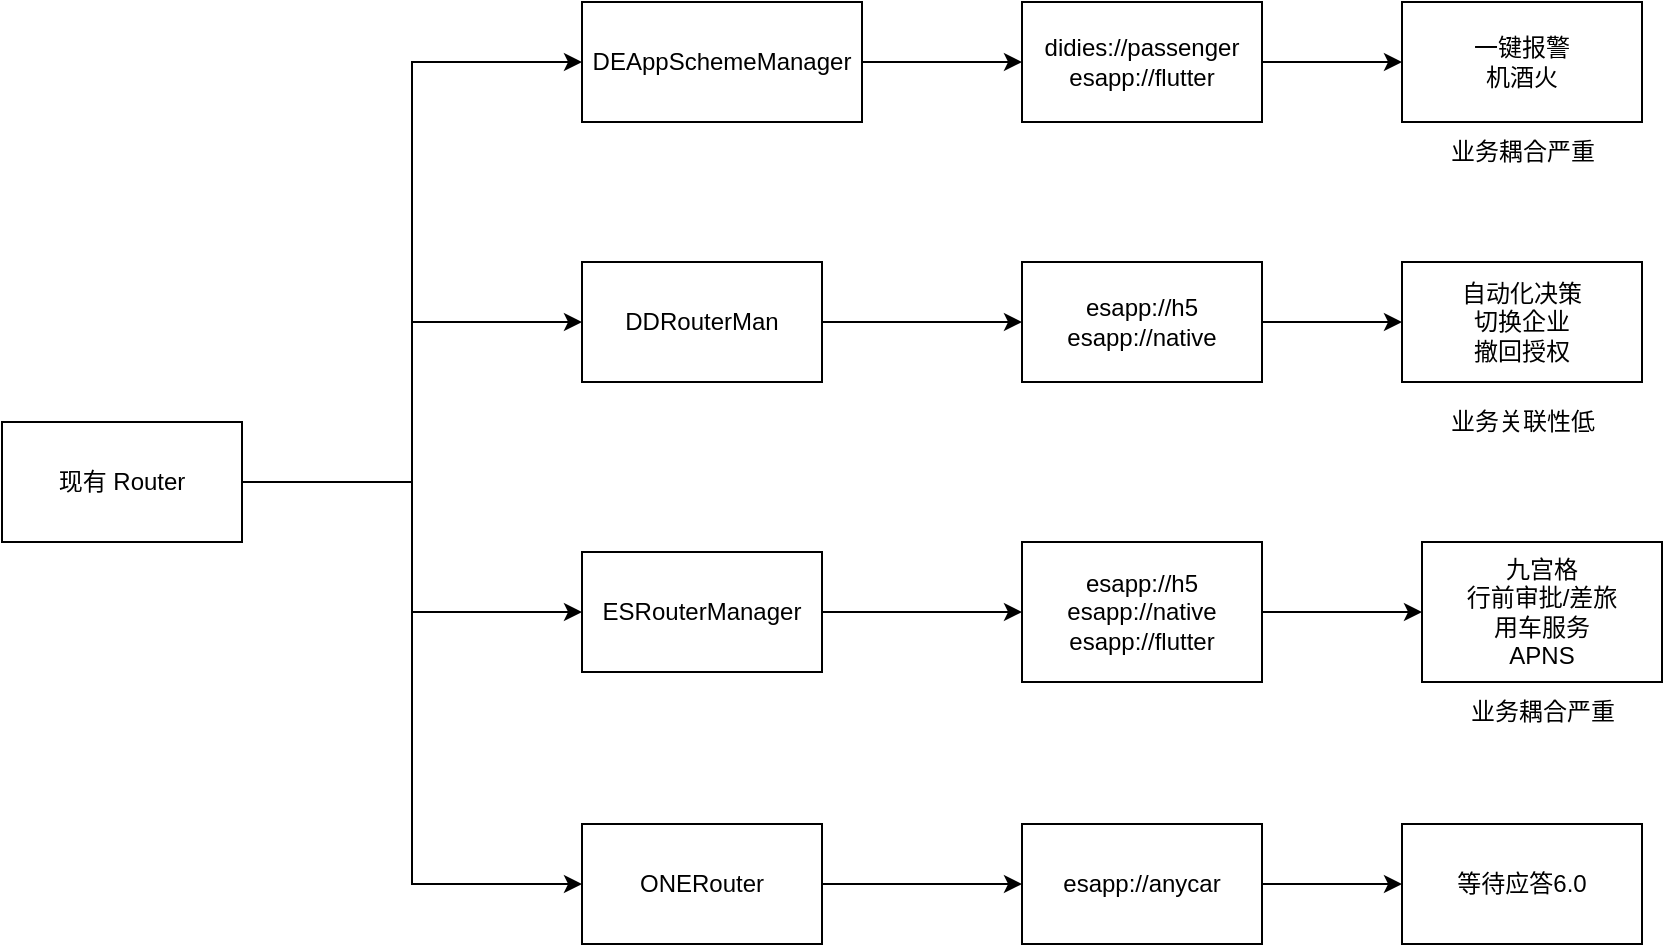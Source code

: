 <mxfile version="20.5.1" type="github" pages="7">
  <diagram id="FAg0dQYX_zSHLm4K_JZT" name="Router 现状">
    <mxGraphModel dx="1933" dy="1783" grid="1" gridSize="10" guides="1" tooltips="1" connect="1" arrows="1" fold="1" page="1" pageScale="1" pageWidth="827" pageHeight="1169" math="0" shadow="0">
      <root>
        <mxCell id="0" />
        <mxCell id="1" parent="0" />
        <mxCell id="hnnwa67ViJj3flrmdZnM-12" style="edgeStyle=orthogonalEdgeStyle;rounded=0;orthogonalLoop=1;jettySize=auto;html=1;" parent="1" source="hnnwa67ViJj3flrmdZnM-2" target="hnnwa67ViJj3flrmdZnM-4" edge="1">
          <mxGeometry relative="1" as="geometry" />
        </mxCell>
        <mxCell id="hnnwa67ViJj3flrmdZnM-2" value="DDRouterMan" style="whiteSpace=wrap;html=1;" parent="1" vertex="1">
          <mxGeometry x="110" y="60" width="120" height="60" as="geometry" />
        </mxCell>
        <mxCell id="hnnwa67ViJj3flrmdZnM-13" style="edgeStyle=orthogonalEdgeStyle;rounded=0;orthogonalLoop=1;jettySize=auto;html=1;entryX=0;entryY=0.5;entryDx=0;entryDy=0;" parent="1" source="hnnwa67ViJj3flrmdZnM-3" target="hnnwa67ViJj3flrmdZnM-6" edge="1">
          <mxGeometry relative="1" as="geometry" />
        </mxCell>
        <mxCell id="hnnwa67ViJj3flrmdZnM-3" value="ESRouterManager" style="whiteSpace=wrap;html=1;" parent="1" vertex="1">
          <mxGeometry x="110" y="205" width="120" height="60" as="geometry" />
        </mxCell>
        <mxCell id="hnnwa67ViJj3flrmdZnM-16" style="edgeStyle=orthogonalEdgeStyle;rounded=0;orthogonalLoop=1;jettySize=auto;html=1;entryX=0;entryY=0.5;entryDx=0;entryDy=0;" parent="1" source="hnnwa67ViJj3flrmdZnM-4" target="hnnwa67ViJj3flrmdZnM-15" edge="1">
          <mxGeometry relative="1" as="geometry" />
        </mxCell>
        <mxCell id="hnnwa67ViJj3flrmdZnM-4" value="esapp://h5&lt;br&gt;esapp://native" style="whiteSpace=wrap;html=1;" parent="1" vertex="1">
          <mxGeometry x="330" y="60" width="120" height="60" as="geometry" />
        </mxCell>
        <mxCell id="hnnwa67ViJj3flrmdZnM-20" style="edgeStyle=orthogonalEdgeStyle;rounded=0;orthogonalLoop=1;jettySize=auto;html=1;entryX=0;entryY=0.5;entryDx=0;entryDy=0;" parent="1" source="hnnwa67ViJj3flrmdZnM-5" target="hnnwa67ViJj3flrmdZnM-19" edge="1">
          <mxGeometry relative="1" as="geometry" />
        </mxCell>
        <mxCell id="hnnwa67ViJj3flrmdZnM-5" value="ONERouter" style="whiteSpace=wrap;html=1;" parent="1" vertex="1">
          <mxGeometry x="110" y="341" width="120" height="60" as="geometry" />
        </mxCell>
        <mxCell id="hnnwa67ViJj3flrmdZnM-14" style="edgeStyle=orthogonalEdgeStyle;rounded=0;orthogonalLoop=1;jettySize=auto;html=1;entryX=0;entryY=0.5;entryDx=0;entryDy=0;" parent="1" source="hnnwa67ViJj3flrmdZnM-6" target="hnnwa67ViJj3flrmdZnM-7" edge="1">
          <mxGeometry relative="1" as="geometry" />
        </mxCell>
        <mxCell id="hnnwa67ViJj3flrmdZnM-6" value="esapp://h5&lt;br&gt;esapp://native&lt;br&gt;esapp://flutter" style="whiteSpace=wrap;html=1;" parent="1" vertex="1">
          <mxGeometry x="330" y="200" width="120" height="70" as="geometry" />
        </mxCell>
        <mxCell id="hnnwa67ViJj3flrmdZnM-7" value="九宫格&lt;br&gt;行前审批/差旅&lt;br&gt;用车服务&lt;br&gt;APNS" style="whiteSpace=wrap;html=1;" parent="1" vertex="1">
          <mxGeometry x="530" y="200" width="120" height="70" as="geometry" />
        </mxCell>
        <mxCell id="hnnwa67ViJj3flrmdZnM-9" style="edgeStyle=orthogonalEdgeStyle;rounded=0;orthogonalLoop=1;jettySize=auto;html=1;entryX=0;entryY=0.5;entryDx=0;entryDy=0;" parent="1" source="hnnwa67ViJj3flrmdZnM-8" target="hnnwa67ViJj3flrmdZnM-2" edge="1">
          <mxGeometry relative="1" as="geometry" />
        </mxCell>
        <mxCell id="hnnwa67ViJj3flrmdZnM-11" style="edgeStyle=orthogonalEdgeStyle;rounded=0;orthogonalLoop=1;jettySize=auto;html=1;entryX=0;entryY=0.5;entryDx=0;entryDy=0;" parent="1" source="hnnwa67ViJj3flrmdZnM-8" target="hnnwa67ViJj3flrmdZnM-5" edge="1">
          <mxGeometry relative="1" as="geometry" />
        </mxCell>
        <mxCell id="hnnwa67ViJj3flrmdZnM-28" style="edgeStyle=orthogonalEdgeStyle;rounded=0;orthogonalLoop=1;jettySize=auto;html=1;entryX=0;entryY=0.5;entryDx=0;entryDy=0;" parent="1" source="hnnwa67ViJj3flrmdZnM-8" target="hnnwa67ViJj3flrmdZnM-23" edge="1">
          <mxGeometry relative="1" as="geometry" />
        </mxCell>
        <mxCell id="hnnwa67ViJj3flrmdZnM-29" style="edgeStyle=orthogonalEdgeStyle;rounded=0;orthogonalLoop=1;jettySize=auto;html=1;entryX=0;entryY=0.5;entryDx=0;entryDy=0;" parent="1" source="hnnwa67ViJj3flrmdZnM-8" target="hnnwa67ViJj3flrmdZnM-3" edge="1">
          <mxGeometry relative="1" as="geometry" />
        </mxCell>
        <mxCell id="hnnwa67ViJj3flrmdZnM-8" value="现有 Router" style="whiteSpace=wrap;html=1;" parent="1" vertex="1">
          <mxGeometry x="-180" y="140" width="120" height="60" as="geometry" />
        </mxCell>
        <mxCell id="hnnwa67ViJj3flrmdZnM-15" value="自动化决策&lt;br&gt;切换企业&lt;br&gt;撤回授权" style="whiteSpace=wrap;html=1;" parent="1" vertex="1">
          <mxGeometry x="520" y="60" width="120" height="60" as="geometry" />
        </mxCell>
        <mxCell id="hnnwa67ViJj3flrmdZnM-17" value="业务耦合严重" style="text;html=1;align=center;verticalAlign=middle;resizable=0;points=[];autosize=1;strokeColor=none;fillColor=none;" parent="1" vertex="1">
          <mxGeometry x="540" y="270" width="100" height="30" as="geometry" />
        </mxCell>
        <mxCell id="hnnwa67ViJj3flrmdZnM-18" value="业务关联性低" style="text;html=1;align=center;verticalAlign=middle;resizable=0;points=[];autosize=1;strokeColor=none;fillColor=none;" parent="1" vertex="1">
          <mxGeometry x="530" y="125" width="100" height="30" as="geometry" />
        </mxCell>
        <mxCell id="hnnwa67ViJj3flrmdZnM-22" style="edgeStyle=orthogonalEdgeStyle;rounded=0;orthogonalLoop=1;jettySize=auto;html=1;entryX=0;entryY=0.5;entryDx=0;entryDy=0;" parent="1" source="hnnwa67ViJj3flrmdZnM-19" target="hnnwa67ViJj3flrmdZnM-21" edge="1">
          <mxGeometry relative="1" as="geometry" />
        </mxCell>
        <mxCell id="hnnwa67ViJj3flrmdZnM-19" value="esapp://anycar" style="whiteSpace=wrap;html=1;" parent="1" vertex="1">
          <mxGeometry x="330" y="341" width="120" height="60" as="geometry" />
        </mxCell>
        <mxCell id="hnnwa67ViJj3flrmdZnM-21" value="等待应答6.0" style="whiteSpace=wrap;html=1;" parent="1" vertex="1">
          <mxGeometry x="520" y="341" width="120" height="60" as="geometry" />
        </mxCell>
        <mxCell id="hnnwa67ViJj3flrmdZnM-26" style="edgeStyle=orthogonalEdgeStyle;rounded=0;orthogonalLoop=1;jettySize=auto;html=1;entryX=0;entryY=0.5;entryDx=0;entryDy=0;" parent="1" source="hnnwa67ViJj3flrmdZnM-23" target="hnnwa67ViJj3flrmdZnM-24" edge="1">
          <mxGeometry relative="1" as="geometry" />
        </mxCell>
        <mxCell id="hnnwa67ViJj3flrmdZnM-23" value="DEAppSchemeManager" style="whiteSpace=wrap;html=1;" parent="1" vertex="1">
          <mxGeometry x="110" y="-70" width="140" height="60" as="geometry" />
        </mxCell>
        <mxCell id="hnnwa67ViJj3flrmdZnM-27" style="edgeStyle=orthogonalEdgeStyle;rounded=0;orthogonalLoop=1;jettySize=auto;html=1;entryX=0;entryY=0.5;entryDx=0;entryDy=0;" parent="1" source="hnnwa67ViJj3flrmdZnM-24" target="hnnwa67ViJj3flrmdZnM-25" edge="1">
          <mxGeometry relative="1" as="geometry" />
        </mxCell>
        <mxCell id="hnnwa67ViJj3flrmdZnM-24" value="didies://passenger&lt;br&gt;esapp://flutter" style="whiteSpace=wrap;html=1;" parent="1" vertex="1">
          <mxGeometry x="330" y="-70" width="120" height="60" as="geometry" />
        </mxCell>
        <mxCell id="hnnwa67ViJj3flrmdZnM-25" value="一键报警&lt;br&gt;机酒火" style="whiteSpace=wrap;html=1;" parent="1" vertex="1">
          <mxGeometry x="520" y="-70" width="120" height="60" as="geometry" />
        </mxCell>
        <mxCell id="hnnwa67ViJj3flrmdZnM-30" value="业务耦合严重" style="text;html=1;align=center;verticalAlign=middle;resizable=0;points=[];autosize=1;strokeColor=none;fillColor=none;" parent="1" vertex="1">
          <mxGeometry x="530" y="-10" width="100" height="30" as="geometry" />
        </mxCell>
      </root>
    </mxGraphModel>
  </diagram>
  <diagram id="ju3ko_v3aJ4fjFX5elj3" name="Router 标准">
    <mxGraphModel dx="1106" dy="614" grid="1" gridSize="10" guides="1" tooltips="1" connect="1" arrows="1" fold="1" page="1" pageScale="1" pageWidth="827" pageHeight="1169" math="0" shadow="0">
      <root>
        <mxCell id="0" />
        <mxCell id="1" parent="0" />
        <mxCell id="RtBkMM-qtlx18es-8qQh-1" value="&lt;font color=&quot;#9999ff&quot;&gt;scheme://&amp;nbsp; &amp;nbsp;&amp;nbsp;&lt;/font&gt;&lt;font color=&quot;#f19c99&quot;&gt;host&amp;nbsp; &amp;nbsp; &amp;nbsp; &amp;nbsp; &amp;nbsp;&lt;/font&gt;&lt;font color=&quot;#ffd966&quot;&gt;/path&amp;nbsp; &amp;nbsp; &amp;nbsp; &amp;nbsp; &amp;nbsp;&amp;nbsp;&lt;/font&gt;&lt;font color=&quot;#67ab9f&quot;&gt;{/subPath}&lt;/font&gt;&lt;font color=&quot;#ffd966&quot;&gt;&amp;nbsp; &amp;nbsp;&lt;/font&gt;&lt;font color=&quot;#97d077&quot;&gt;?query&lt;/font&gt;" style="text;html=1;align=center;verticalAlign=middle;resizable=0;points=[];autosize=1;strokeColor=none;fillColor=none;fontSize=18;fontStyle=1;spacingLeft=1;labelBorderColor=none;" parent="1" vertex="1">
          <mxGeometry x="176" y="165" width="470" height="40" as="geometry" />
        </mxCell>
        <mxCell id="RtBkMM-qtlx18es-8qQh-2" value="esapp" style="text;html=1;align=center;verticalAlign=middle;resizable=0;points=[];autosize=1;strokeColor=none;fillColor=none;fontSize=18;fontColor=#9999FF;" parent="1" vertex="1">
          <mxGeometry x="200" y="236" width="70" height="40" as="geometry" />
        </mxCell>
        <mxCell id="RtBkMM-qtlx18es-8qQh-3" value="miniapp" style="text;html=1;align=center;verticalAlign=middle;resizable=0;points=[];autosize=1;strokeColor=none;fillColor=none;fontSize=18;fontColor=#F19C99;" parent="1" vertex="1">
          <mxGeometry x="270" y="236" width="90" height="40" as="geometry" />
        </mxCell>
        <mxCell id="RtBkMM-qtlx18es-8qQh-4" value="train&lt;br&gt;hotel&lt;br&gt;flight&lt;br&gt;..." style="text;html=1;align=left;verticalAlign=middle;resizable=0;points=[];autosize=1;strokeColor=none;fillColor=none;fontSize=18;fontColor=#F19C99;" parent="1" vertex="1">
          <mxGeometry x="384" y="216" width="60" height="100" as="geometry" />
        </mxCell>
        <mxCell id="RtBkMM-qtlx18es-8qQh-5" value="" style="endArrow=none;html=1;rounded=0;fontSize=18;fontColor=#F19C99;exitX=0.031;exitY=1.1;exitDx=0;exitDy=0;exitPerimeter=0;dashed=1;elbow=vertical;entryX=0.98;entryY=1.025;entryDx=0;entryDy=0;entryPerimeter=0;" parent="1" target="RtBkMM-qtlx18es-8qQh-1" edge="1">
          <mxGeometry width="50" height="50" relative="1" as="geometry">
            <mxPoint x="194.92" y="204" as="sourcePoint" />
            <mxPoint x="500" y="205" as="targetPoint" />
          </mxGeometry>
        </mxCell>
        <mxCell id="RtBkMM-qtlx18es-8qQh-6" value="index&lt;br&gt;list&lt;br&gt;detail&lt;br&gt;..." style="text;html=1;align=center;verticalAlign=middle;resizable=0;points=[];autosize=1;strokeColor=none;fillColor=none;fontSize=18;fontColor=#67AB9F;" parent="1" vertex="1">
          <mxGeometry x="470" y="216" width="70" height="100" as="geometry" />
        </mxCell>
        <mxCell id="HLuZ0eMC7Kemc1DOu5Si-1" value="" style="endArrow=none;html=1;rounded=0;fontSize=18;fontColor=#F19C99;exitX=0.031;exitY=1.1;exitDx=0;exitDy=0;exitPerimeter=0;dashed=1;elbow=vertical;entryX=0.98;entryY=1.025;entryDx=0;entryDy=0;entryPerimeter=0;" edge="1" parent="1">
          <mxGeometry width="50" height="50" relative="1" as="geometry">
            <mxPoint x="190.16" y="330" as="sourcePoint" />
            <mxPoint x="631.84" y="332" as="targetPoint" />
          </mxGeometry>
        </mxCell>
        <mxCell id="HLuZ0eMC7Kemc1DOu5Si-2" value="esapp" style="text;html=1;align=center;verticalAlign=middle;resizable=0;points=[];autosize=1;strokeColor=none;fillColor=none;fontSize=18;fontColor=#9999FF;" vertex="1" parent="1">
          <mxGeometry x="200" y="380" width="70" height="40" as="geometry" />
        </mxCell>
        <mxCell id="HLuZ0eMC7Kemc1DOu5Si-3" value="general" style="text;html=1;align=center;verticalAlign=middle;resizable=0;points=[];autosize=1;strokeColor=none;fillColor=none;fontSize=18;fontColor=#F19C99;" vertex="1" parent="1">
          <mxGeometry x="275" y="380" width="80" height="40" as="geometry" />
        </mxCell>
        <mxCell id="HLuZ0eMC7Kemc1DOu5Si-4" value="web&lt;br&gt;anycar&lt;br&gt;..." style="text;html=1;align=left;verticalAlign=middle;resizable=0;points=[];autosize=1;strokeColor=none;fillColor=none;fontSize=18;fontColor=#F19C99;" vertex="1" parent="1">
          <mxGeometry x="384" y="360" width="80" height="80" as="geometry" />
        </mxCell>
      </root>
    </mxGraphModel>
  </diagram>
  <diagram id="S6r-Mkfs9X3XJWZTweF_" name="旧 Router 适配">
    <mxGraphModel dx="1933" dy="614" grid="1" gridSize="10" guides="1" tooltips="1" connect="1" arrows="1" fold="1" page="1" pageScale="1" pageWidth="827" pageHeight="1169" math="0" shadow="0">
      <root>
        <mxCell id="0" />
        <mxCell id="1" parent="0" />
        <mxCell id="8nkHCdUd3SIOLFDqEudt-15" style="edgeStyle=none;rounded=0;orthogonalLoop=1;jettySize=auto;html=1;dashed=1;fontSize=18;fontColor=#67AB9F;elbow=vertical;" parent="1" source="8nkHCdUd3SIOLFDqEudt-1" edge="1">
          <mxGeometry relative="1" as="geometry">
            <mxPoint x="310" y="225" as="targetPoint" />
          </mxGeometry>
        </mxCell>
        <mxCell id="8nkHCdUd3SIOLFDqEudt-1" value="&lt;pre data-pm-slice=&quot;1 1 []&quot; name=&quot;品类Scheme 梳理&quot; height=&quot;auto&quot;&gt;&lt;code&gt;didies://flutter/hotel&lt;/code&gt;&lt;/pre&gt;" style="text;html=1;align=center;verticalAlign=middle;resizable=0;points=[];autosize=1;strokeColor=none;fillColor=none;fontSize=18;fontColor=#67AB9F;spacing=0;" parent="1" vertex="1">
          <mxGeometry x="-16" y="190" width="260" height="70" as="geometry" />
        </mxCell>
        <mxCell id="8nkHCdUd3SIOLFDqEudt-9" style="edgeStyle=none;rounded=0;orthogonalLoop=1;jettySize=auto;html=1;entryX=-0.016;entryY=0.525;entryDx=0;entryDy=0;entryPerimeter=0;dashed=1;fontSize=18;fontColor=#67AB9F;elbow=vertical;exitX=1;exitY=0.311;exitDx=0;exitDy=0;exitPerimeter=0;" parent="1" edge="1">
          <mxGeometry relative="1" as="geometry">
            <mxPoint x="447" y="225.98" as="sourcePoint" />
            <mxPoint x="513.96" y="225.75" as="targetPoint" />
          </mxGeometry>
        </mxCell>
        <mxCell id="8nkHCdUd3SIOLFDqEudt-10" style="edgeStyle=none;rounded=0;orthogonalLoop=1;jettySize=auto;html=1;entryX=0.004;entryY=0.625;entryDx=0;entryDy=0;entryPerimeter=0;dashed=1;fontSize=18;fontColor=#67AB9F;elbow=vertical;exitX=1.017;exitY=0.694;exitDx=0;exitDy=0;exitPerimeter=0;" parent="1" edge="1">
          <mxGeometry relative="1" as="geometry">
            <mxPoint x="447.04" y="289.92" as="sourcePoint" />
            <mxPoint x="515.96" y="290" as="targetPoint" />
          </mxGeometry>
        </mxCell>
        <mxCell id="8nkHCdUd3SIOLFDqEudt-2" value="" style="whiteSpace=wrap;html=1;labelBorderColor=none;fontSize=18;fontColor=#67AB9F;" parent="1" vertex="1">
          <mxGeometry x="320" y="170" width="120" height="230" as="geometry" />
        </mxCell>
        <mxCell id="8nkHCdUd3SIOLFDqEudt-4" value="esapp://miniapp/hotel" style="text;html=1;align=center;verticalAlign=middle;resizable=0;points=[];autosize=1;strokeColor=none;fillColor=none;fontSize=18;fontColor=#67AB9F;spacing=0;" parent="1" vertex="1">
          <mxGeometry x="510" y="210" width="190" height="30" as="geometry" />
        </mxCell>
        <mxCell id="8nkHCdUd3SIOLFDqEudt-5" value="esapp://miniapp/flight/detail" style="text;html=1;align=center;verticalAlign=middle;resizable=0;points=[];autosize=1;strokeColor=none;fillColor=none;fontSize=18;fontColor=#67AB9F;labelBorderColor=none;" parent="1" vertex="1">
          <mxGeometry x="510" y="270" width="240" height="40" as="geometry" />
        </mxCell>
        <mxCell id="8nkHCdUd3SIOLFDqEudt-16" style="edgeStyle=none;rounded=0;orthogonalLoop=1;jettySize=auto;html=1;dashed=1;fontSize=18;fontColor=#67AB9F;elbow=vertical;" parent="1" source="8nkHCdUd3SIOLFDqEudt-6" edge="1">
          <mxGeometry relative="1" as="geometry">
            <mxPoint x="310" y="290" as="targetPoint" />
          </mxGeometry>
        </mxCell>
        <mxCell id="8nkHCdUd3SIOLFDqEudt-6" value="didies://flutter/flight?page=flightOrderDetailPage" style="text;html=1;align=center;verticalAlign=middle;resizable=0;points=[];autosize=1;strokeColor=none;fillColor=none;fontSize=18;fontColor=#67AB9F;labelBorderColor=none;spacing=0;fontStyle=0" parent="1" vertex="1">
          <mxGeometry x="-165" y="275" width="400" height="30" as="geometry" />
        </mxCell>
        <mxCell id="8nkHCdUd3SIOLFDqEudt-17" style="edgeStyle=none;rounded=0;orthogonalLoop=1;jettySize=auto;html=1;dashed=1;fontSize=18;fontColor=#67AB9F;elbow=vertical;" parent="1" source="8nkHCdUd3SIOLFDqEudt-14" edge="1">
          <mxGeometry relative="1" as="geometry">
            <mxPoint x="310" y="350" as="targetPoint" />
          </mxGeometry>
        </mxCell>
        <mxCell id="8nkHCdUd3SIOLFDqEudt-14" value="&lt;span style=&quot;font-family: &amp;quot;PingFang SC&amp;quot;, Helvetica, Tahoma, Arial, &amp;quot;Hiragino Sans GB&amp;quot;, &amp;quot;Microsoft YaHei&amp;quot;, SimSun, Heiti, sans-serif; text-align: left; background-color: rgb(255, 255, 255);&quot;&gt;esapp://native?target=DEBaseJourneyHistoryViewController&lt;/span&gt;" style="text;html=1;align=center;verticalAlign=middle;resizable=0;points=[];autosize=1;strokeColor=none;fillColor=none;fontSize=18;fontColor=#67AB9F;labelBorderColor=none;" parent="1" vertex="1">
          <mxGeometry x="-295" y="330" width="530" height="40" as="geometry" />
        </mxCell>
        <mxCell id="8nkHCdUd3SIOLFDqEudt-18" style="edgeStyle=none;rounded=0;orthogonalLoop=1;jettySize=auto;html=1;entryX=0.004;entryY=0.625;entryDx=0;entryDy=0;entryPerimeter=0;dashed=1;fontSize=18;fontColor=#67AB9F;elbow=vertical;exitX=1.017;exitY=0.694;exitDx=0;exitDy=0;exitPerimeter=0;" parent="1" edge="1">
          <mxGeometry relative="1" as="geometry">
            <mxPoint x="449.04" y="348.92" as="sourcePoint" />
            <mxPoint x="517.96" y="349" as="targetPoint" />
          </mxGeometry>
        </mxCell>
        <mxCell id="8nkHCdUd3SIOLFDqEudt-19" value="esapp://miniapp/order" style="text;html=1;align=center;verticalAlign=middle;resizable=0;points=[];autosize=1;strokeColor=none;fillColor=none;fontSize=18;fontColor=#67AB9F;labelBorderColor=none;spacing=0;" parent="1" vertex="1">
          <mxGeometry x="515" y="335" width="190" height="30" as="geometry" />
        </mxCell>
      </root>
    </mxGraphModel>
  </diagram>
  <diagram id="LcN0s2adnDdV1YteVedp" name="第 5 页">
    <mxGraphModel dx="1106" dy="614" grid="1" gridSize="10" guides="1" tooltips="1" connect="1" arrows="1" fold="1" page="1" pageScale="1" pageWidth="827" pageHeight="1169" math="0" shadow="0">
      <root>
        <mxCell id="0" />
        <mxCell id="1" parent="0" />
        <mxCell id="hc4BWEnFo2W222Ti7i1A-1" value="scheme" style="whiteSpace=wrap;html=1;labelBorderColor=none;fontSize=18;fontColor=#67AB9F;" parent="1" vertex="1">
          <mxGeometry x="440" y="100" width="120" height="50" as="geometry" />
        </mxCell>
        <mxCell id="hc4BWEnFo2W222Ti7i1A-2" value="web" style="whiteSpace=wrap;html=1;labelBorderColor=none;fontSize=18;fontColor=#67AB9F;" parent="1" vertex="1">
          <mxGeometry x="20" y="230" width="120" height="50" as="geometry" />
        </mxCell>
        <mxCell id="hc4BWEnFo2W222Ti7i1A-3" value="native" style="whiteSpace=wrap;html=1;labelBorderColor=none;fontSize=18;fontColor=#67AB9F;" parent="1" vertex="1">
          <mxGeometry x="280" y="230" width="120" height="50" as="geometry" />
        </mxCell>
        <mxCell id="hc4BWEnFo2W222Ti7i1A-4" value="miniapp" style="whiteSpace=wrap;html=1;labelBorderColor=none;fontSize=18;fontColor=#67AB9F;" parent="1" vertex="1">
          <mxGeometry x="540" y="230" width="120" height="50" as="geometry" />
        </mxCell>
        <mxCell id="hc4BWEnFo2W222Ti7i1A-5" value="other" style="whiteSpace=wrap;html=1;labelBorderColor=none;fontSize=18;fontColor=#67AB9F;" parent="1" vertex="1">
          <mxGeometry x="790" y="230" width="120" height="50" as="geometry" />
        </mxCell>
        <mxCell id="hc4BWEnFo2W222Ti7i1A-6" value="intercept" style="whiteSpace=wrap;html=1;labelBorderColor=none;fontSize=18;fontColor=#67AB9F;dashed=1;strokeColor=#666666;" parent="1" vertex="1">
          <mxGeometry x="20" y="340" width="890" height="50" as="geometry" />
        </mxCell>
        <mxCell id="hc4BWEnFo2W222Ti7i1A-7" value="webController" style="whiteSpace=wrap;html=1;labelBorderColor=none;strokeColor=#666666;fontSize=18;fontColor=#67AB9F;" parent="1" vertex="1">
          <mxGeometry x="20" y="440" width="130" height="50" as="geometry" />
        </mxCell>
        <mxCell id="hc4BWEnFo2W222Ti7i1A-8" value="nativeController" style="whiteSpace=wrap;html=1;labelBorderColor=none;strokeColor=#666666;fontSize=18;fontColor=#67AB9F;" parent="1" vertex="1">
          <mxGeometry x="280" y="440" width="150" height="50" as="geometry" />
        </mxCell>
        <mxCell id="hc4BWEnFo2W222Ti7i1A-9" value="diminaContainer&lt;br&gt;webContainer" style="whiteSpace=wrap;html=1;labelBorderColor=none;strokeColor=#666666;fontSize=18;fontColor=#67AB9F;" parent="1" vertex="1">
          <mxGeometry x="530" y="435" width="170" height="60" as="geometry" />
        </mxCell>
        <mxCell id="hc4BWEnFo2W222Ti7i1A-10" value="otherContainer" style="whiteSpace=wrap;html=1;labelBorderColor=none;strokeColor=#666666;fontSize=18;fontColor=#67AB9F;" parent="1" vertex="1">
          <mxGeometry x="800" y="430" width="130" height="60" as="geometry" />
        </mxCell>
      </root>
    </mxGraphModel>
  </diagram>
  <diagram id="CY40RnnqgA9LvRYp0rec" name="第 6 页">
    <mxGraphModel dx="1106" dy="614" grid="1" gridSize="10" guides="1" tooltips="1" connect="1" arrows="1" fold="1" page="1" pageScale="1" pageWidth="827" pageHeight="1169" math="0" shadow="0">
      <root>
        <mxCell id="0" />
        <mxCell id="1" parent="0" />
        <mxCell id="8mbF8J_81Mg_85j0jISC-2" style="edgeStyle=orthogonalEdgeStyle;rounded=0;orthogonalLoop=1;jettySize=auto;html=1;entryX=0;entryY=0.5;entryDx=0;entryDy=0;" edge="1" parent="1" source="K-QiQ-kZMShPLJJKjQ24-1" target="K-QiQ-kZMShPLJJKjQ24-2">
          <mxGeometry relative="1" as="geometry" />
        </mxCell>
        <mxCell id="8mbF8J_81Mg_85j0jISC-3" style="edgeStyle=orthogonalEdgeStyle;rounded=0;orthogonalLoop=1;jettySize=auto;html=1;entryX=0;entryY=0.5;entryDx=0;entryDy=0;" edge="1" parent="1" source="K-QiQ-kZMShPLJJKjQ24-1" target="8mbF8J_81Mg_85j0jISC-1">
          <mxGeometry relative="1" as="geometry" />
        </mxCell>
        <mxCell id="K-QiQ-kZMShPLJJKjQ24-1" value="用车 scheme" style="whiteSpace=wrap;html=1;labelBorderColor=none;fontSize=18;" parent="1" vertex="1">
          <mxGeometry x="10" y="410" width="130" height="50" as="geometry" />
        </mxCell>
        <mxCell id="e9M2ZIJS5MW-sw6GER-z-8" style="edgeStyle=orthogonalEdgeStyle;rounded=0;orthogonalLoop=1;jettySize=auto;html=1;entryX=0;entryY=0.5;entryDx=0;entryDy=0;fontSize=18;fontColor=#67AB9F;elbow=vertical;" parent="1" source="K-QiQ-kZMShPLJJKjQ24-2" target="e9M2ZIJS5MW-sw6GER-z-1" edge="1">
          <mxGeometry relative="1" as="geometry" />
        </mxCell>
        <mxCell id="e9M2ZIJS5MW-sw6GER-z-16" style="edgeStyle=orthogonalEdgeStyle;rounded=0;orthogonalLoop=1;jettySize=auto;html=1;entryX=0;entryY=0.5;entryDx=0;entryDy=0;fontSize=16;fontColor=#67AB9F;elbow=vertical;" parent="1" source="K-QiQ-kZMShPLJJKjQ24-2" target="e9M2ZIJS5MW-sw6GER-z-2" edge="1">
          <mxGeometry relative="1" as="geometry" />
        </mxCell>
        <mxCell id="K-QiQ-kZMShPLJJKjQ24-2" value="intercept" style="whiteSpace=wrap;html=1;labelBorderColor=none;fontSize=18;" parent="1" vertex="1">
          <mxGeometry x="220" y="280" width="120" height="50" as="geometry" />
        </mxCell>
        <mxCell id="e9M2ZIJS5MW-sw6GER-z-12" style="edgeStyle=orthogonalEdgeStyle;rounded=0;orthogonalLoop=1;jettySize=auto;html=1;entryX=0;entryY=0.5;entryDx=0;entryDy=0;fontSize=18;fontColor=#67AB9F;elbow=vertical;" parent="1" source="e9M2ZIJS5MW-sw6GER-z-1" target="e9M2ZIJS5MW-sw6GER-z-6" edge="1">
          <mxGeometry relative="1" as="geometry" />
        </mxCell>
        <mxCell id="e9M2ZIJS5MW-sw6GER-z-13" style="edgeStyle=orthogonalEdgeStyle;rounded=0;orthogonalLoop=1;jettySize=auto;html=1;entryX=0;entryY=0.5;entryDx=0;entryDy=0;fontSize=18;fontColor=#67AB9F;elbow=vertical;" parent="1" source="e9M2ZIJS5MW-sw6GER-z-1" target="e9M2ZIJS5MW-sw6GER-z-3" edge="1">
          <mxGeometry relative="1" as="geometry" />
        </mxCell>
        <mxCell id="e9M2ZIJS5MW-sw6GER-z-1" value="native" style="whiteSpace=wrap;html=1;labelBorderColor=none;fontSize=18;" parent="1" vertex="1">
          <mxGeometry x="440" y="190" width="120" height="50" as="geometry" />
        </mxCell>
        <mxCell id="e9M2ZIJS5MW-sw6GER-z-14" style="edgeStyle=orthogonalEdgeStyle;rounded=0;orthogonalLoop=1;jettySize=auto;html=1;entryX=0;entryY=0.5;entryDx=0;entryDy=0;fontSize=18;fontColor=#67AB9F;elbow=vertical;" parent="1" source="e9M2ZIJS5MW-sw6GER-z-2" target="e9M2ZIJS5MW-sw6GER-z-10" edge="1">
          <mxGeometry relative="1" as="geometry" />
        </mxCell>
        <mxCell id="e9M2ZIJS5MW-sw6GER-z-15" style="edgeStyle=orthogonalEdgeStyle;rounded=0;orthogonalLoop=1;jettySize=auto;html=1;entryX=0;entryY=0.5;entryDx=0;entryDy=0;fontSize=18;fontColor=#67AB9F;elbow=vertical;" parent="1" source="e9M2ZIJS5MW-sw6GER-z-2" target="e9M2ZIJS5MW-sw6GER-z-11" edge="1">
          <mxGeometry relative="1" as="geometry" />
        </mxCell>
        <mxCell id="e9M2ZIJS5MW-sw6GER-z-2" value="h5" style="whiteSpace=wrap;html=1;labelBorderColor=none;fontSize=18;" parent="1" vertex="1">
          <mxGeometry x="440" y="370" width="120" height="50" as="geometry" />
        </mxCell>
        <mxCell id="e9M2ZIJS5MW-sw6GER-z-3" value="前置处理" style="whiteSpace=wrap;html=1;labelBorderColor=none;fontSize=16;" parent="1" vertex="1">
          <mxGeometry x="630" y="150" width="120" height="50" as="geometry" />
        </mxCell>
        <mxCell id="e9M2ZIJS5MW-sw6GER-z-6" value="页面跳转" style="whiteSpace=wrap;html=1;labelBorderColor=none;fontSize=16;" parent="1" vertex="1">
          <mxGeometry x="630" y="220" width="120" height="50" as="geometry" />
        </mxCell>
        <mxCell id="e9M2ZIJS5MW-sw6GER-z-10" value="前置处理" style="whiteSpace=wrap;html=1;labelBorderColor=none;fontSize=16;" parent="1" vertex="1">
          <mxGeometry x="630" y="340" width="120" height="50" as="geometry" />
        </mxCell>
        <mxCell id="e9M2ZIJS5MW-sw6GER-z-11" value="页面跳转" style="whiteSpace=wrap;html=1;labelBorderColor=none;fontSize=16;" parent="1" vertex="1">
          <mxGeometry x="630" y="410" width="120" height="50" as="geometry" />
        </mxCell>
        <mxCell id="8mbF8J_81Mg_85j0jISC-1" value="页面跳转" style="whiteSpace=wrap;html=1;labelBorderColor=none;fontSize=18;" vertex="1" parent="1">
          <mxGeometry x="220" y="510" width="120" height="50" as="geometry" />
        </mxCell>
      </root>
    </mxGraphModel>
  </diagram>
  <diagram id="qIdcDjwDj3UZT8pqLWE8" name="兜底方案">
    <mxGraphModel dx="1106" dy="614" grid="1" gridSize="10" guides="1" tooltips="1" connect="1" arrows="1" fold="1" page="1" pageScale="1" pageWidth="827" pageHeight="1169" math="0" shadow="0">
      <root>
        <mxCell id="0" />
        <mxCell id="1" parent="0" />
        <mxCell id="L2r9JU3wFJVdacVyM0TD-3" style="edgeStyle=orthogonalEdgeStyle;rounded=0;orthogonalLoop=1;jettySize=auto;html=1;entryX=0;entryY=0.5;entryDx=0;entryDy=0;strokeColor=#000000;strokeWidth=1;" edge="1" parent="1" source="DKqQbRdeW2jOu4wajo9d-3" target="L2r9JU3wFJVdacVyM0TD-2">
          <mxGeometry relative="1" as="geometry" />
        </mxCell>
        <mxCell id="DKqQbRdeW2jOu4wajo9d-3" value="esapp://miniapp/path/subPath" style="whiteSpace=wrap;html=1;" parent="1" vertex="1">
          <mxGeometry x="140" y="177" width="210" height="50" as="geometry" />
        </mxCell>
        <mxCell id="DKqQbRdeW2jOu4wajo9d-35" style="edgeStyle=orthogonalEdgeStyle;rounded=0;orthogonalLoop=1;jettySize=auto;html=1;entryX=1;entryY=0.5;entryDx=0;entryDy=0;" parent="1" source="DKqQbRdeW2jOu4wajo9d-5" target="DKqQbRdeW2jOu4wajo9d-9" edge="1">
          <mxGeometry relative="1" as="geometry">
            <mxPoint x="614" y="350" as="targetPoint" />
          </mxGeometry>
        </mxCell>
        <mxCell id="DKqQbRdeW2jOu4wajo9d-40" value="否" style="edgeLabel;html=1;align=center;verticalAlign=middle;resizable=0;points=[];" parent="DKqQbRdeW2jOu4wajo9d-35" vertex="1" connectable="0">
          <mxGeometry x="-0.05" y="-3" relative="1" as="geometry">
            <mxPoint as="offset" />
          </mxGeometry>
        </mxCell>
        <mxCell id="DKqQbRdeW2jOu4wajo9d-38" style="edgeStyle=orthogonalEdgeStyle;rounded=0;orthogonalLoop=1;jettySize=auto;html=1;" parent="1" source="DKqQbRdeW2jOu4wajo9d-5" target="DKqQbRdeW2jOu4wajo9d-6" edge="1">
          <mxGeometry relative="1" as="geometry" />
        </mxCell>
        <mxCell id="DKqQbRdeW2jOu4wajo9d-39" value="是" style="edgeLabel;html=1;align=center;verticalAlign=middle;resizable=0;points=[];" parent="DKqQbRdeW2jOu4wajo9d-38" vertex="1" connectable="0">
          <mxGeometry x="-0.2" y="-1" relative="1" as="geometry">
            <mxPoint as="offset" />
          </mxGeometry>
        </mxCell>
        <mxCell id="DKqQbRdeW2jOu4wajo9d-5" value="能否跳转" style="rhombus;whiteSpace=wrap;html=1;" parent="1" vertex="1">
          <mxGeometry x="680" y="310" width="80" height="80" as="geometry" />
        </mxCell>
        <mxCell id="DKqQbRdeW2jOu4wajo9d-6" value="跳转页面" style="whiteSpace=wrap;html=1;" parent="1" vertex="1">
          <mxGeometry x="660" y="440" width="120" height="50" as="geometry" />
        </mxCell>
        <mxCell id="DKqQbRdeW2jOu4wajo9d-37" style="edgeStyle=orthogonalEdgeStyle;rounded=0;orthogonalLoop=1;jettySize=auto;html=1;entryX=1;entryY=0.5;entryDx=0;entryDy=0;dashed=1;strokeColor=#82B366;strokeWidth=2;" parent="1" source="DKqQbRdeW2jOu4wajo9d-9" target="DKqQbRdeW2jOu4wajo9d-10" edge="1">
          <mxGeometry relative="1" as="geometry" />
        </mxCell>
        <mxCell id="DKqQbRdeW2jOu4wajo9d-9" value="告警" style="whiteSpace=wrap;html=1;" parent="1" vertex="1">
          <mxGeometry x="470" y="323" width="100" height="50" as="geometry" />
        </mxCell>
        <mxCell id="L2r9JU3wFJVdacVyM0TD-10" style="edgeStyle=orthogonalEdgeStyle;rounded=0;orthogonalLoop=1;jettySize=auto;html=1;strokeColor=#000000;strokeWidth=1;" edge="1" parent="1" source="DKqQbRdeW2jOu4wajo9d-10" target="L2r9JU3wFJVdacVyM0TD-2">
          <mxGeometry relative="1" as="geometry">
            <Array as="points">
              <mxPoint x="245" y="270" />
              <mxPoint x="530" y="270" />
            </Array>
          </mxGeometry>
        </mxCell>
        <mxCell id="DKqQbRdeW2jOu4wajo9d-10" value="ab 配置拦截策略" style="whiteSpace=wrap;html=1;" parent="1" vertex="1">
          <mxGeometry x="185" y="323" width="120" height="50" as="geometry" />
        </mxCell>
        <mxCell id="DKqQbRdeW2jOu4wajo9d-42" style="edgeStyle=orthogonalEdgeStyle;rounded=0;orthogonalLoop=1;jettySize=auto;html=1;entryX=0.5;entryY=1;entryDx=0;entryDy=0;" parent="1" source="DKqQbRdeW2jOu4wajo9d-16" target="DKqQbRdeW2jOu4wajo9d-10" edge="1">
          <mxGeometry relative="1" as="geometry" />
        </mxCell>
        <mxCell id="DKqQbRdeW2jOu4wajo9d-16" value="User" style="shape=umlActor;verticalLabelPosition=bottom;verticalAlign=top;html=1;outlineConnect=0;" parent="1" vertex="1">
          <mxGeometry x="230" y="430" width="30" height="60" as="geometry" />
        </mxCell>
        <mxCell id="DKqQbRdeW2jOu4wajo9d-29" style="edgeStyle=orthogonalEdgeStyle;rounded=0;orthogonalLoop=1;jettySize=auto;html=1;entryX=0;entryY=0.5;entryDx=0;entryDy=0;" parent="1" source="DKqQbRdeW2jOu4wajo9d-27" target="DKqQbRdeW2jOu4wajo9d-3" edge="1">
          <mxGeometry relative="1" as="geometry">
            <mxPoint x="140" y="202" as="targetPoint" />
          </mxGeometry>
        </mxCell>
        <mxCell id="DKqQbRdeW2jOu4wajo9d-27" value="用户点击" style="ellipse;whiteSpace=wrap;html=1;" parent="1" vertex="1">
          <mxGeometry y="172" width="102" height="60" as="geometry" />
        </mxCell>
        <mxCell id="L2r9JU3wFJVdacVyM0TD-5" style="edgeStyle=orthogonalEdgeStyle;rounded=0;orthogonalLoop=1;jettySize=auto;html=1;entryX=0;entryY=0.5;entryDx=0;entryDy=0;strokeColor=#000000;strokeWidth=1;" edge="1" parent="1" source="L2r9JU3wFJVdacVyM0TD-2" target="L2r9JU3wFJVdacVyM0TD-4">
          <mxGeometry relative="1" as="geometry" />
        </mxCell>
        <mxCell id="L2r9JU3wFJVdacVyM0TD-2" value="Router 拦截器" style="whiteSpace=wrap;html=1;" vertex="1" parent="1">
          <mxGeometry x="480" y="177" width="100" height="50" as="geometry" />
        </mxCell>
        <mxCell id="L2r9JU3wFJVdacVyM0TD-6" style="edgeStyle=orthogonalEdgeStyle;rounded=0;orthogonalLoop=1;jettySize=auto;html=1;entryX=0.5;entryY=0;entryDx=0;entryDy=0;strokeColor=#000000;strokeWidth=1;" edge="1" parent="1" source="L2r9JU3wFJVdacVyM0TD-4" target="DKqQbRdeW2jOu4wajo9d-5">
          <mxGeometry relative="1" as="geometry" />
        </mxCell>
        <mxCell id="L2r9JU3wFJVdacVyM0TD-7" value="否" style="edgeLabel;html=1;align=center;verticalAlign=middle;resizable=0;points=[];" vertex="1" connectable="0" parent="L2r9JU3wFJVdacVyM0TD-6">
          <mxGeometry x="-0.029" relative="1" as="geometry">
            <mxPoint as="offset" />
          </mxGeometry>
        </mxCell>
        <mxCell id="L2r9JU3wFJVdacVyM0TD-9" style="edgeStyle=orthogonalEdgeStyle;rounded=0;orthogonalLoop=1;jettySize=auto;html=1;entryX=0;entryY=0.5;entryDx=0;entryDy=0;strokeColor=#000000;strokeWidth=1;" edge="1" parent="1" source="L2r9JU3wFJVdacVyM0TD-4" target="L2r9JU3wFJVdacVyM0TD-8">
          <mxGeometry relative="1" as="geometry" />
        </mxCell>
        <mxCell id="L2r9JU3wFJVdacVyM0TD-11" value="是" style="edgeLabel;html=1;align=center;verticalAlign=middle;resizable=0;points=[];" vertex="1" connectable="0" parent="L2r9JU3wFJVdacVyM0TD-9">
          <mxGeometry x="-0.033" y="1" relative="1" as="geometry">
            <mxPoint as="offset" />
          </mxGeometry>
        </mxCell>
        <mxCell id="L2r9JU3wFJVdacVyM0TD-4" value="是否拦截" style="rhombus;whiteSpace=wrap;html=1;" vertex="1" parent="1">
          <mxGeometry x="680" y="162" width="80" height="80" as="geometry" />
        </mxCell>
        <mxCell id="L2r9JU3wFJVdacVyM0TD-8" value="拦截处理" style="whiteSpace=wrap;html=1;" vertex="1" parent="1">
          <mxGeometry x="820" y="177" width="120" height="50" as="geometry" />
        </mxCell>
      </root>
    </mxGraphModel>
  </diagram>
  <diagram id="RWMC4Z14HZtG9V_FDjLg" name="第 7 页">
    <mxGraphModel dx="922" dy="512" grid="1" gridSize="10" guides="1" tooltips="1" connect="1" arrows="1" fold="1" page="1" pageScale="1" pageWidth="827" pageHeight="1169" math="0" shadow="0">
      <root>
        <mxCell id="0" />
        <mxCell id="1" parent="0" />
        <mxCell id="0HBOyH5522ebXIkUe7k9-1" value="Actor" style="shape=umlLifeline;participant=umlActor;perimeter=lifelinePerimeter;whiteSpace=wrap;html=1;container=1;collapsible=0;recursiveResize=0;verticalAlign=top;spacingTop=36;outlineConnect=0;" vertex="1" parent="1">
          <mxGeometry x="120" y="80" width="20" height="440" as="geometry" />
        </mxCell>
        <mxCell id="0HBOyH5522ebXIkUe7k9-21" value="点击接入点" style="endArrow=block;endFill=1;html=1;edgeStyle=orthogonalEdgeStyle;align=left;verticalAlign=top;rounded=0;strokeColor=#000000;strokeWidth=1;fontSize=10;entryX=-0.2;entryY=0.053;entryDx=0;entryDy=0;entryPerimeter=0;" edge="1" parent="0HBOyH5522ebXIkUe7k9-1" target="0HBOyH5522ebXIkUe7k9-7">
          <mxGeometry x="-0.5" y="20" relative="1" as="geometry">
            <mxPoint x="10" y="90" as="sourcePoint" />
            <mxPoint x="170" y="90" as="targetPoint" />
            <mxPoint as="offset" />
          </mxGeometry>
        </mxCell>
        <mxCell id="0HBOyH5522ebXIkUe7k9-2" value="ESRouter" style="shape=umlLifeline;perimeter=lifelinePerimeter;whiteSpace=wrap;html=1;container=1;collapsible=0;recursiveResize=0;outlineConnect=0;" vertex="1" parent="1">
          <mxGeometry x="240" y="80" width="100" height="440" as="geometry" />
        </mxCell>
        <mxCell id="0HBOyH5522ebXIkUe7k9-7" value="" style="html=1;points=[];perimeter=orthogonalPerimeter;" vertex="1" parent="0HBOyH5522ebXIkUe7k9-2">
          <mxGeometry x="45" y="70" width="10" height="370" as="geometry" />
        </mxCell>
        <mxCell id="0HBOyH5522ebXIkUe7k9-8" value="intercept" style="edgeStyle=orthogonalEdgeStyle;html=1;align=left;spacingLeft=2;endArrow=block;rounded=0;strokeColor=#000000;strokeWidth=1;exitX=0.99;exitY=0.062;exitDx=0;exitDy=0;exitPerimeter=0;" edge="1" parent="0HBOyH5522ebXIkUe7k9-2" source="0HBOyH5522ebXIkUe7k9-7">
          <mxGeometry x="-0.767" relative="1" as="geometry">
            <mxPoint x="60" y="100" as="sourcePoint" />
            <Array as="points">
              <mxPoint x="140" y="100" />
              <mxPoint x="140" y="140" />
            </Array>
            <mxPoint x="55" y="140" as="targetPoint" />
            <mxPoint as="offset" />
          </mxGeometry>
        </mxCell>
        <mxCell id="0HBOyH5522ebXIkUe7k9-9" value="MiniAppManager" style="shape=umlLifeline;perimeter=lifelinePerimeter;whiteSpace=wrap;html=1;container=1;collapsible=0;recursiveResize=0;outlineConnect=0;" vertex="1" parent="1">
          <mxGeometry x="460" y="80" width="110" height="440" as="geometry" />
        </mxCell>
        <mxCell id="0HBOyH5522ebXIkUe7k9-14" value="" style="html=1;points=[];perimeter=orthogonalPerimeter;fontSize=10;" vertex="1" parent="0HBOyH5522ebXIkUe7k9-9">
          <mxGeometry x="50" y="180" width="10" height="80" as="geometry" />
        </mxCell>
        <mxCell id="0HBOyH5522ebXIkUe7k9-13" value="&lt;font style=&quot;font-size: 10px;&quot;&gt;ContainerManager&lt;/font&gt;" style="shape=umlLifeline;perimeter=lifelinePerimeter;whiteSpace=wrap;html=1;container=1;collapsible=0;recursiveResize=0;outlineConnect=0;fontSize=11;" vertex="1" parent="1">
          <mxGeometry x="650" y="80" width="120" height="440" as="geometry" />
        </mxCell>
        <mxCell id="0HBOyH5522ebXIkUe7k9-17" value="" style="html=1;points=[];perimeter=orthogonalPerimeter;fontSize=10;" vertex="1" parent="0HBOyH5522ebXIkUe7k9-13">
          <mxGeometry x="55" y="297" width="10" height="80" as="geometry" />
        </mxCell>
        <mxCell id="0HBOyH5522ebXIkUe7k9-15" value="获取 miniApp 信息" style="html=1;verticalAlign=bottom;endArrow=block;entryX=0;entryY=0;rounded=0;strokeColor=#000000;strokeWidth=1;fontSize=10;" edge="1" target="0HBOyH5522ebXIkUe7k9-14" parent="1" source="0HBOyH5522ebXIkUe7k9-7">
          <mxGeometry relative="1" as="geometry">
            <mxPoint x="300" y="260" as="sourcePoint" />
          </mxGeometry>
        </mxCell>
        <mxCell id="0HBOyH5522ebXIkUe7k9-16" value="返回结果" style="html=1;verticalAlign=bottom;endArrow=open;dashed=1;endSize=8;exitX=0;exitY=0.95;rounded=0;strokeColor=#000000;strokeWidth=1;fontSize=10;entryX=0.895;entryY=0.499;entryDx=0;entryDy=0;entryPerimeter=0;" edge="1" source="0HBOyH5522ebXIkUe7k9-14" parent="1" target="0HBOyH5522ebXIkUe7k9-7">
          <mxGeometry relative="1" as="geometry">
            <mxPoint x="440" y="336" as="targetPoint" />
          </mxGeometry>
        </mxCell>
        <mxCell id="0HBOyH5522ebXIkUe7k9-18" value="调用方法跳转" style="html=1;verticalAlign=bottom;endArrow=block;entryX=0;entryY=0;rounded=0;strokeColor=#000000;strokeWidth=1;fontSize=10;exitX=1.038;exitY=0.614;exitDx=0;exitDy=0;exitPerimeter=0;" edge="1" target="0HBOyH5522ebXIkUe7k9-17" parent="1" source="0HBOyH5522ebXIkUe7k9-7">
          <mxGeometry relative="1" as="geometry">
            <mxPoint x="289.667" y="377.0" as="sourcePoint" />
          </mxGeometry>
        </mxCell>
        <mxCell id="0HBOyH5522ebXIkUe7k9-19" value="返回结果" style="html=1;verticalAlign=bottom;endArrow=open;dashed=1;endSize=8;exitX=0;exitY=0.95;rounded=0;strokeColor=#000000;strokeWidth=1;fontSize=10;entryX=0.895;entryY=0.817;entryDx=0;entryDy=0;entryPerimeter=0;" edge="1" source="0HBOyH5522ebXIkUe7k9-17" parent="1" target="0HBOyH5522ebXIkUe7k9-7">
          <mxGeometry relative="1" as="geometry">
            <mxPoint x="289.667" y="453" as="targetPoint" />
          </mxGeometry>
        </mxCell>
      </root>
    </mxGraphModel>
  </diagram>
</mxfile>
